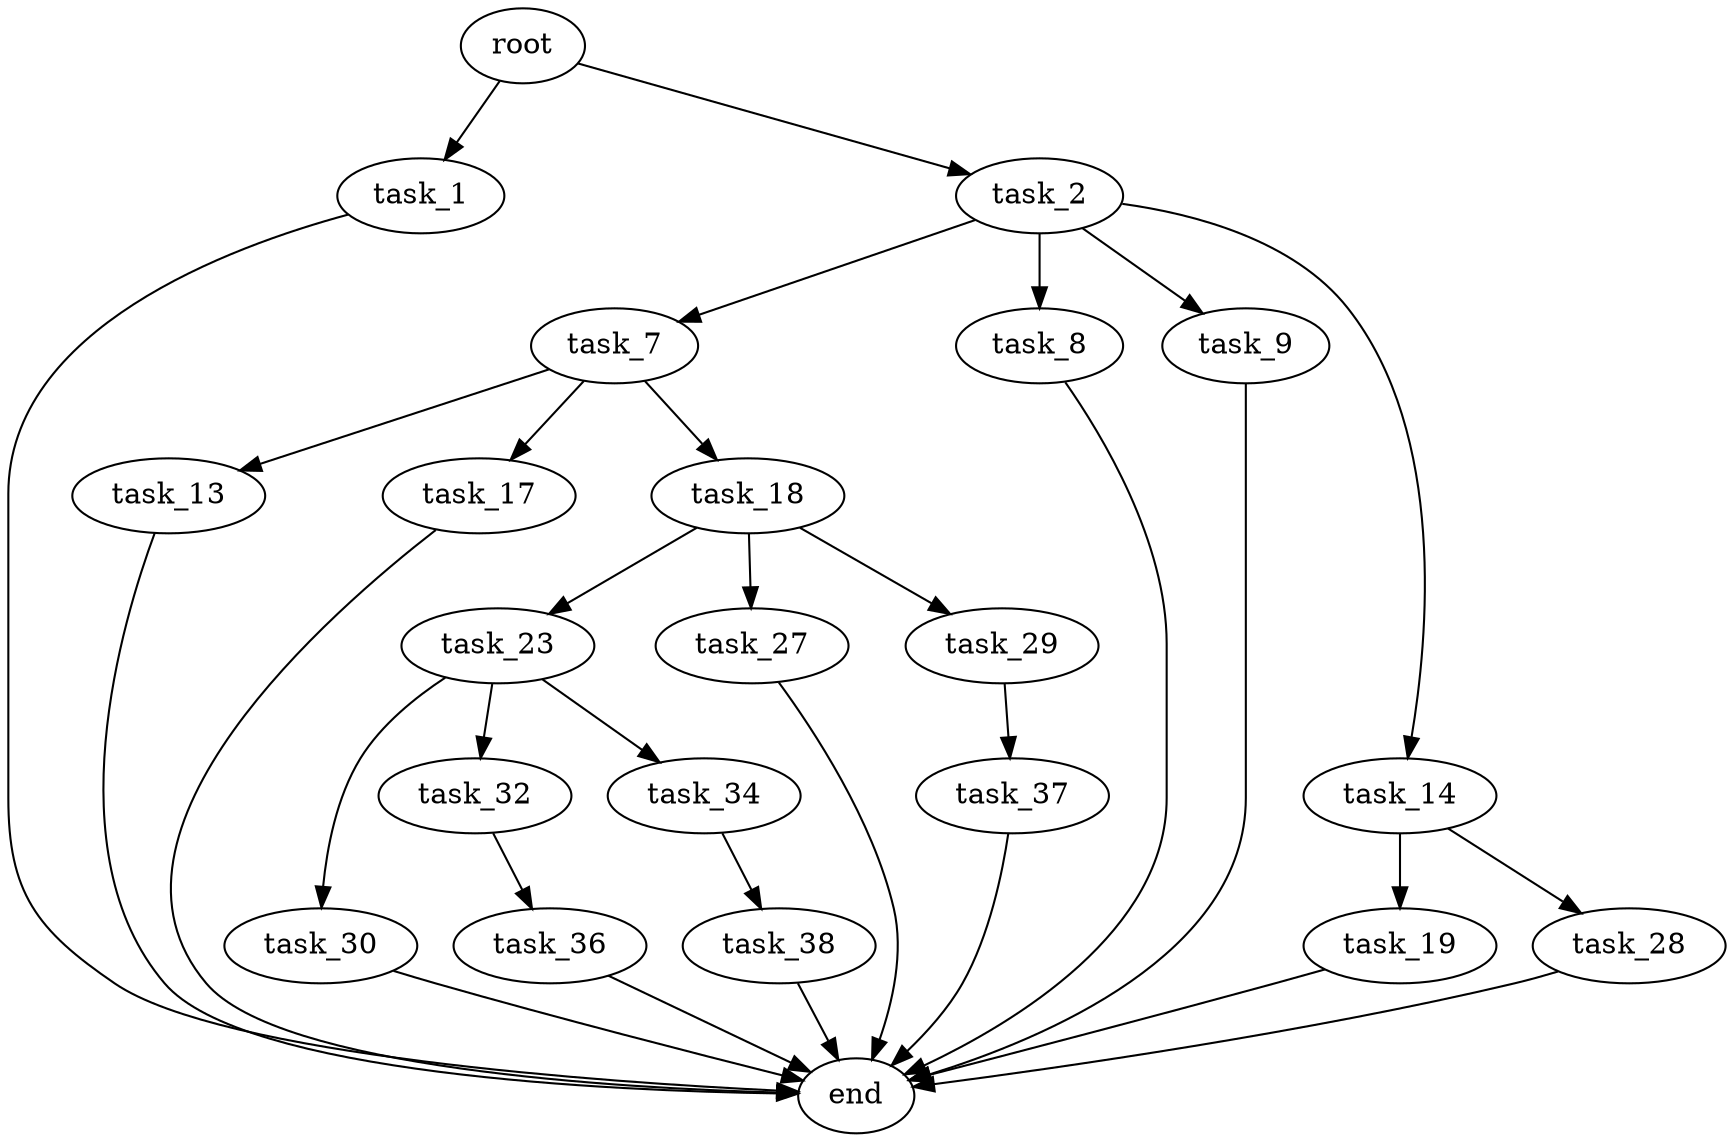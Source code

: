 digraph G {
  root [size="0.000000"];
  task_1 [size="138276095423.000000"];
  task_2 [size="368293445632.000000"];
  task_7 [size="160934275057.000000"];
  task_8 [size="47314290902.000000"];
  task_9 [size="174610130491.000000"];
  task_13 [size="1092692107537.000000"];
  task_14 [size="2146796460.000000"];
  task_17 [size="252040118501.000000"];
  task_18 [size="41020089989.000000"];
  task_19 [size="134217728000.000000"];
  task_23 [size="1027507975151.000000"];
  task_27 [size="1648252569.000000"];
  task_28 [size="1073741824000.000000"];
  task_29 [size="31229618583.000000"];
  task_30 [size="134217728000.000000"];
  task_32 [size="231928233984.000000"];
  task_34 [size="40636748290.000000"];
  task_36 [size="390349811944.000000"];
  task_37 [size="1505593968.000000"];
  task_38 [size="47871561766.000000"];
  end [size="0.000000"];

  root -> task_1 [size="1.000000"];
  root -> task_2 [size="1.000000"];
  task_1 -> end [size="1.000000"];
  task_2 -> task_7 [size="411041792.000000"];
  task_2 -> task_8 [size="411041792.000000"];
  task_2 -> task_9 [size="411041792.000000"];
  task_2 -> task_14 [size="411041792.000000"];
  task_7 -> task_13 [size="134217728.000000"];
  task_7 -> task_17 [size="134217728.000000"];
  task_7 -> task_18 [size="134217728.000000"];
  task_8 -> end [size="1.000000"];
  task_9 -> end [size="1.000000"];
  task_13 -> end [size="1.000000"];
  task_14 -> task_19 [size="134217728.000000"];
  task_14 -> task_28 [size="134217728.000000"];
  task_17 -> end [size="1.000000"];
  task_18 -> task_23 [size="33554432.000000"];
  task_18 -> task_27 [size="33554432.000000"];
  task_18 -> task_29 [size="33554432.000000"];
  task_19 -> end [size="1.000000"];
  task_23 -> task_30 [size="679477248.000000"];
  task_23 -> task_32 [size="679477248.000000"];
  task_23 -> task_34 [size="679477248.000000"];
  task_27 -> end [size="1.000000"];
  task_28 -> end [size="1.000000"];
  task_29 -> task_37 [size="679477248.000000"];
  task_30 -> end [size="1.000000"];
  task_32 -> task_36 [size="301989888.000000"];
  task_34 -> task_38 [size="33554432.000000"];
  task_36 -> end [size="1.000000"];
  task_37 -> end [size="1.000000"];
  task_38 -> end [size="1.000000"];
}
